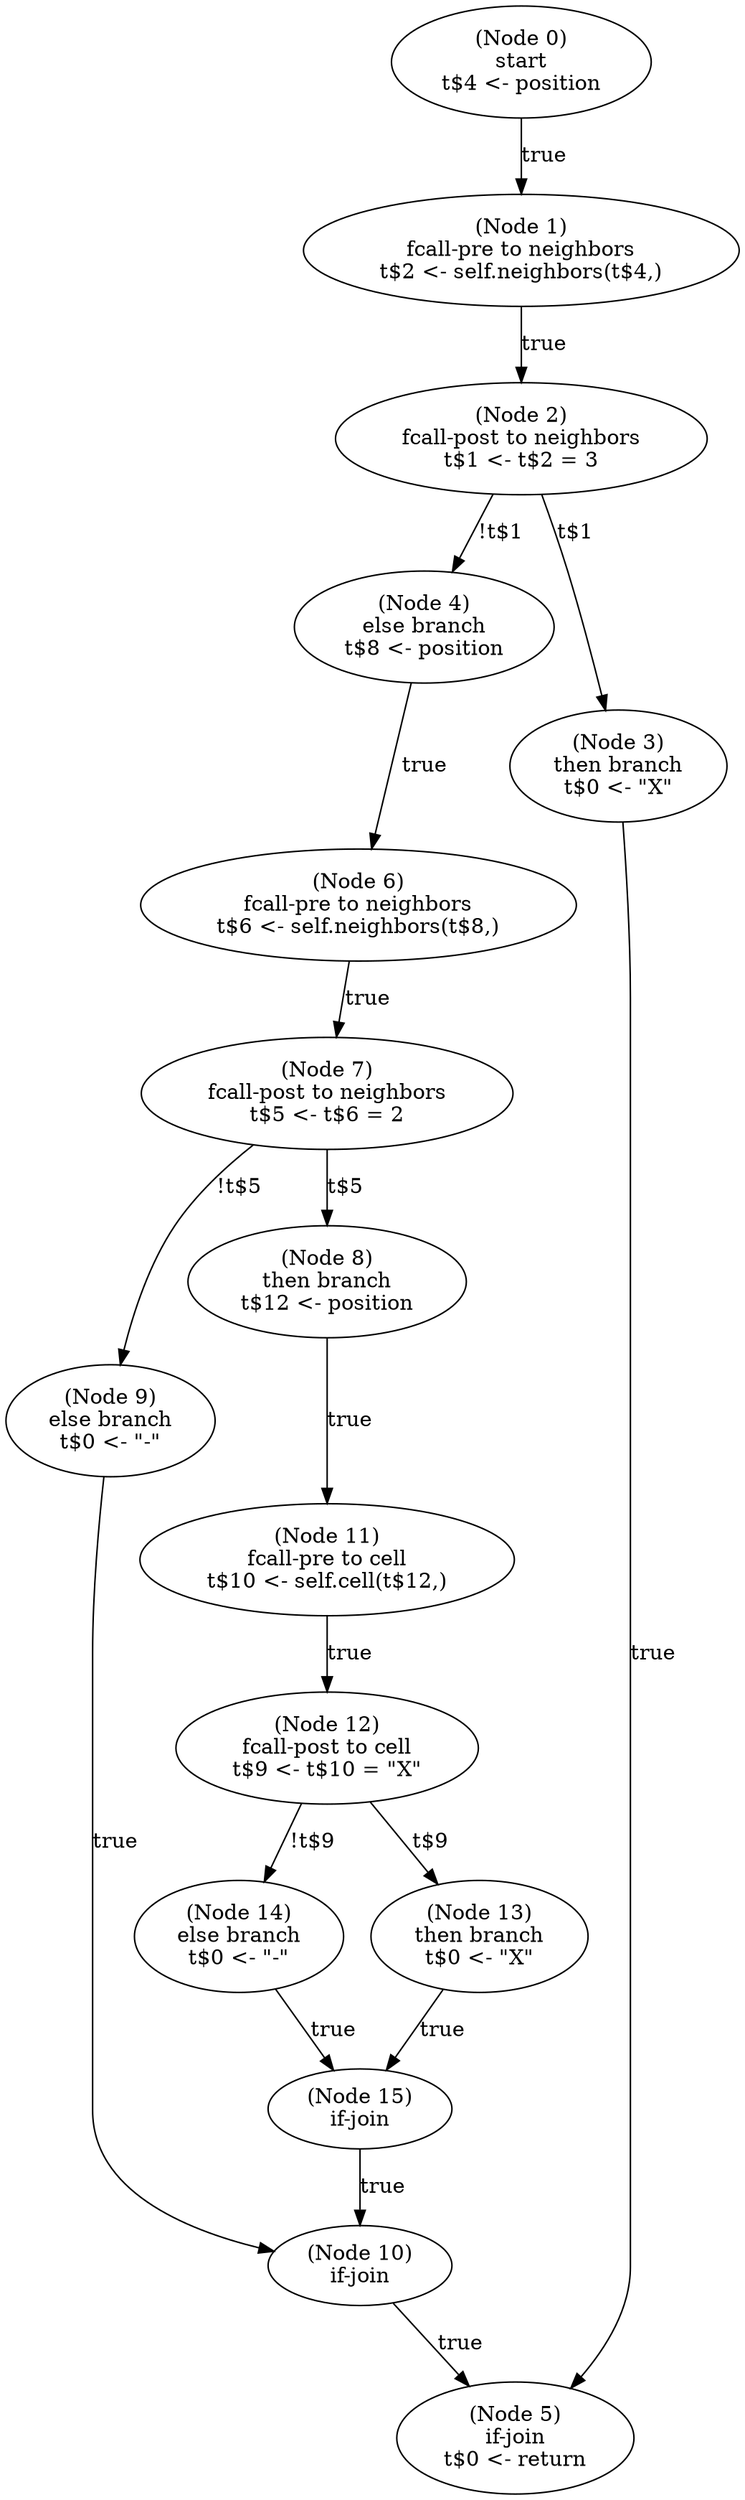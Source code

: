 digraph cell_at_next_evolution_post {
  n0 [label="(Node 0)\nstart\nt$4 <- position\n"];
 n0 -> n1 [label="true"];
  n1 [label="(Node 1)\nfcall-pre to neighbors\nt$2 <- self.neighbors(t$4,)\n"];
 n1 -> n2 [label="true"];
  n2 [label="(Node 2)\nfcall-post to neighbors\nt$1 <- t$2 = 3\n"];
 n2 -> n4 [label="!t$1"];
 n2 -> n3 [label="t$1"];
  n3 [label="(Node 3)\nthen branch\nt$0 <- \"X\"\n"];
 n3 -> n5 [label="true"];
  n4 [label="(Node 4)\nelse branch\nt$8 <- position\n"];
 n4 -> n6 [label="true"];
  n5 [label="(Node 5)\nif-join\nt$0 <- return\n"];
  n6 [label="(Node 6)\nfcall-pre to neighbors\nt$6 <- self.neighbors(t$8,)\n"];
 n6 -> n7 [label="true"];
  n7 [label="(Node 7)\nfcall-post to neighbors\nt$5 <- t$6 = 2\n"];
 n7 -> n9 [label="!t$5"];
 n7 -> n8 [label="t$5"];
  n8 [label="(Node 8)\nthen branch\nt$12 <- position\n"];
 n8 -> n11 [label="true"];
  n9 [label="(Node 9)\nelse branch\nt$0 <- \"-\"\n"];
 n9 -> n10 [label="true"];
  n10 [label="(Node 10)\nif-join\n"];
 n10 -> n5 [label="true"];
  n11 [label="(Node 11)\nfcall-pre to cell\nt$10 <- self.cell(t$12,)\n"];
 n11 -> n12 [label="true"];
  n12 [label="(Node 12)\nfcall-post to cell\nt$9 <- t$10 = \"X\"\n"];
 n12 -> n14 [label="!t$9"];
 n12 -> n13 [label="t$9"];
  n13 [label="(Node 13)\nthen branch\nt$0 <- \"X\"\n"];
 n13 -> n15 [label="true"];
  n14 [label="(Node 14)\nelse branch\nt$0 <- \"-\"\n"];
 n14 -> n15 [label="true"];
  n15 [label="(Node 15)\nif-join\n"];
 n15 -> n10 [label="true"];
}
